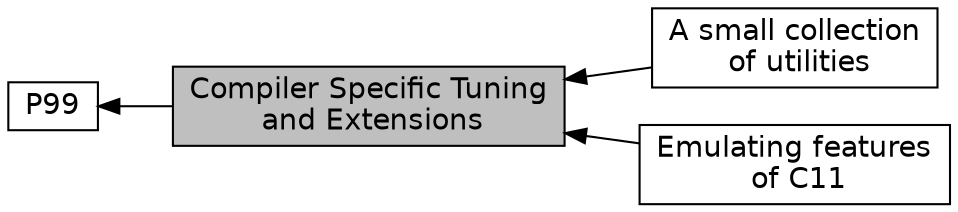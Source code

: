 digraph "Compiler Specific Tuning and Extensions"
{
  edge [fontname="Helvetica",fontsize="14",labelfontname="Helvetica",labelfontsize="14"];
  node [fontname="Helvetica",fontsize="14",shape=box];
  rankdir=LR;
  Node1 [label="Compiler Specific Tuning\l and Extensions",height=0.2,width=0.4,color="black", fillcolor="grey75", style="filled", fontcolor="black",tooltip=" "];
  Node2 [label="P99",height=0.2,width=0.4,color="black", fillcolor="white", style="filled",URL="$group__P99.html",tooltip=" "];
  Node3 [label="A small collection\l of utilities",height=0.2,width=0.4,color="black", fillcolor="white", style="filled",URL="$group__compiler__utilities.html",tooltip=" "];
  Node4 [label="Emulating features\l of C11",height=0.2,width=0.4,color="black", fillcolor="white", style="filled",URL="$group__C11.html",tooltip=" "];
  Node2->Node1 [shape=plaintext, dir="back", style="solid"];
  Node1->Node3 [shape=plaintext, dir="back", style="solid"];
  Node1->Node4 [shape=plaintext, dir="back", style="solid"];
}
